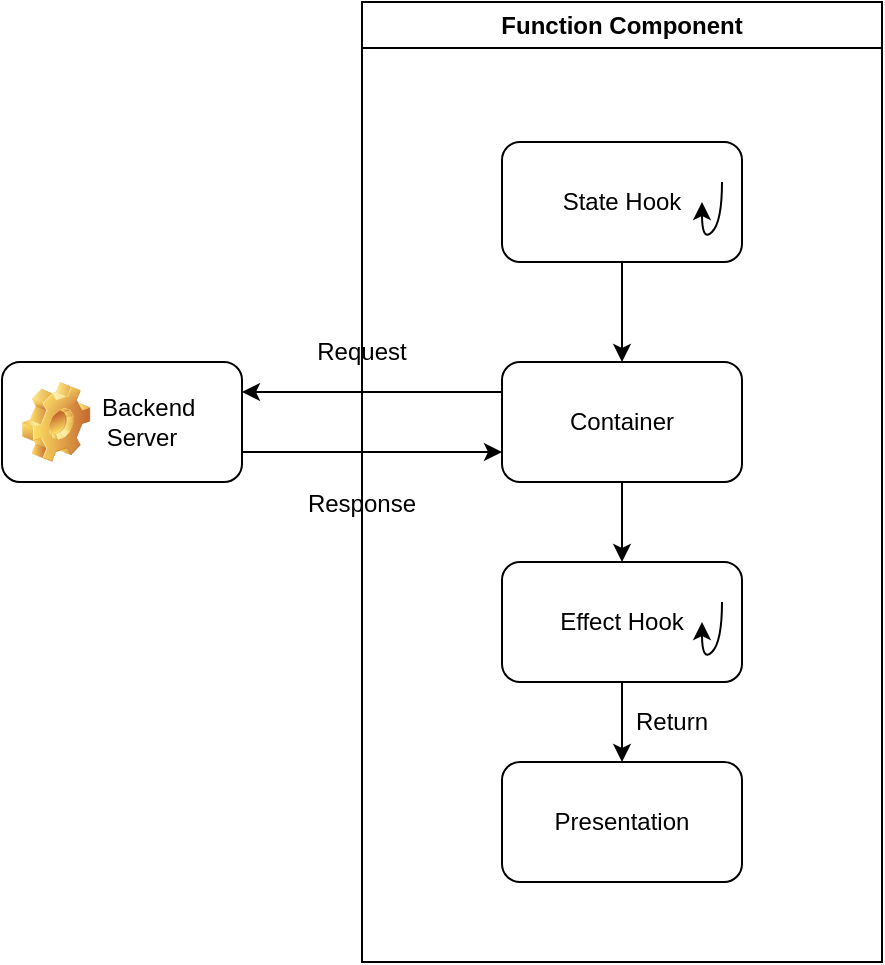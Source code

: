 <mxfile version="24.0.2" type="device">
  <diagram name="Page-1" id="YUlN44A9gg_cxiwzPX0Z">
    <mxGraphModel dx="1235" dy="716" grid="1" gridSize="10" guides="1" tooltips="1" connect="1" arrows="1" fold="1" page="1" pageScale="1" pageWidth="850" pageHeight="1100" math="0" shadow="0">
      <root>
        <mxCell id="0" />
        <mxCell id="1" parent="0" />
        <mxCell id="lnb0aBH8O5DxswNknv1L-1" value="Function Component" style="swimlane;whiteSpace=wrap;html=1;" vertex="1" parent="1">
          <mxGeometry x="320" y="220" width="260" height="480" as="geometry" />
        </mxCell>
        <mxCell id="lnb0aBH8O5DxswNknv1L-26" style="edgeStyle=orthogonalEdgeStyle;rounded=0;orthogonalLoop=1;jettySize=auto;html=1;entryX=0.5;entryY=0;entryDx=0;entryDy=0;" edge="1" parent="lnb0aBH8O5DxswNknv1L-1" source="lnb0aBH8O5DxswNknv1L-4" target="lnb0aBH8O5DxswNknv1L-5">
          <mxGeometry relative="1" as="geometry" />
        </mxCell>
        <mxCell id="lnb0aBH8O5DxswNknv1L-4" value="State Hook" style="rounded=1;whiteSpace=wrap;html=1;shadow=0;textShadow=0;glass=0;" vertex="1" parent="lnb0aBH8O5DxswNknv1L-1">
          <mxGeometry x="70" y="70" width="120" height="60" as="geometry" />
        </mxCell>
        <mxCell id="lnb0aBH8O5DxswNknv1L-27" style="edgeStyle=orthogonalEdgeStyle;rounded=0;orthogonalLoop=1;jettySize=auto;html=1;entryX=0.5;entryY=0;entryDx=0;entryDy=0;" edge="1" parent="lnb0aBH8O5DxswNknv1L-1" source="lnb0aBH8O5DxswNknv1L-5" target="lnb0aBH8O5DxswNknv1L-18">
          <mxGeometry relative="1" as="geometry" />
        </mxCell>
        <mxCell id="lnb0aBH8O5DxswNknv1L-5" value="Container" style="rounded=1;whiteSpace=wrap;html=1;" vertex="1" parent="lnb0aBH8O5DxswNknv1L-1">
          <mxGeometry x="70" y="180" width="120" height="60" as="geometry" />
        </mxCell>
        <mxCell id="lnb0aBH8O5DxswNknv1L-12" value="Presentation" style="rounded=1;whiteSpace=wrap;html=1;" vertex="1" parent="lnb0aBH8O5DxswNknv1L-1">
          <mxGeometry x="70" y="380" width="120" height="60" as="geometry" />
        </mxCell>
        <mxCell id="lnb0aBH8O5DxswNknv1L-17" value="" style="curved=1;endArrow=classic;html=1;rounded=0;startSize=6;" edge="1" parent="lnb0aBH8O5DxswNknv1L-1">
          <mxGeometry width="50" height="50" relative="1" as="geometry">
            <mxPoint x="180" y="90" as="sourcePoint" />
            <mxPoint x="170" y="100" as="targetPoint" />
            <Array as="points">
              <mxPoint x="180" y="110" />
              <mxPoint x="170" y="120" />
            </Array>
          </mxGeometry>
        </mxCell>
        <mxCell id="lnb0aBH8O5DxswNknv1L-28" style="edgeStyle=orthogonalEdgeStyle;rounded=0;orthogonalLoop=1;jettySize=auto;html=1;entryX=0.5;entryY=0;entryDx=0;entryDy=0;" edge="1" parent="lnb0aBH8O5DxswNknv1L-1" source="lnb0aBH8O5DxswNknv1L-18" target="lnb0aBH8O5DxswNknv1L-12">
          <mxGeometry relative="1" as="geometry" />
        </mxCell>
        <mxCell id="lnb0aBH8O5DxswNknv1L-18" value="Effect Hook" style="rounded=1;whiteSpace=wrap;html=1;shadow=0;textShadow=0;glass=0;" vertex="1" parent="lnb0aBH8O5DxswNknv1L-1">
          <mxGeometry x="70" y="280" width="120" height="60" as="geometry" />
        </mxCell>
        <mxCell id="lnb0aBH8O5DxswNknv1L-23" value="" style="curved=1;endArrow=classic;html=1;rounded=0;startSize=6;" edge="1" parent="lnb0aBH8O5DxswNknv1L-1">
          <mxGeometry width="50" height="50" relative="1" as="geometry">
            <mxPoint x="180" y="300" as="sourcePoint" />
            <mxPoint x="170" y="310" as="targetPoint" />
            <Array as="points">
              <mxPoint x="180" y="320" />
              <mxPoint x="170" y="330" />
            </Array>
          </mxGeometry>
        </mxCell>
        <mxCell id="lnb0aBH8O5DxswNknv1L-29" value="Return" style="text;html=1;align=center;verticalAlign=middle;whiteSpace=wrap;rounded=0;" vertex="1" parent="lnb0aBH8O5DxswNknv1L-1">
          <mxGeometry x="130" y="350" width="50" height="20" as="geometry" />
        </mxCell>
        <mxCell id="lnb0aBH8O5DxswNknv1L-10" value="Request" style="text;html=1;align=center;verticalAlign=middle;whiteSpace=wrap;rounded=0;" vertex="1" parent="lnb0aBH8O5DxswNknv1L-1">
          <mxGeometry x="-30" y="160" width="60" height="30" as="geometry" />
        </mxCell>
        <mxCell id="lnb0aBH8O5DxswNknv1L-11" value="Response" style="text;html=1;align=center;verticalAlign=middle;whiteSpace=wrap;rounded=0;" vertex="1" parent="lnb0aBH8O5DxswNknv1L-1">
          <mxGeometry x="-30" y="236" width="60" height="30" as="geometry" />
        </mxCell>
        <mxCell id="lnb0aBH8O5DxswNknv1L-35" style="edgeStyle=orthogonalEdgeStyle;rounded=0;orthogonalLoop=1;jettySize=auto;html=1;exitX=1;exitY=0.75;exitDx=0;exitDy=0;entryX=0;entryY=0.75;entryDx=0;entryDy=0;" edge="1" parent="1" source="lnb0aBH8O5DxswNknv1L-25" target="lnb0aBH8O5DxswNknv1L-5">
          <mxGeometry relative="1" as="geometry" />
        </mxCell>
        <mxCell id="lnb0aBH8O5DxswNknv1L-25" value="&lt;span style=&quot;white-space: pre;&quot;&gt;&#x9;&lt;/span&gt;Backend &lt;br&gt;&amp;nbsp; &amp;nbsp; &amp;nbsp; Server" style="rounded=1;whiteSpace=wrap;html=1;" vertex="1" parent="1">
          <mxGeometry x="140" y="400" width="120" height="60" as="geometry" />
        </mxCell>
        <mxCell id="lnb0aBH8O5DxswNknv1L-34" style="edgeStyle=orthogonalEdgeStyle;rounded=0;orthogonalLoop=1;jettySize=auto;html=1;exitX=0;exitY=0.25;exitDx=0;exitDy=0;entryX=1;entryY=0.25;entryDx=0;entryDy=0;" edge="1" parent="1" source="lnb0aBH8O5DxswNknv1L-5" target="lnb0aBH8O5DxswNknv1L-25">
          <mxGeometry relative="1" as="geometry" />
        </mxCell>
        <mxCell id="lnb0aBH8O5DxswNknv1L-36" value="" style="shape=image;html=1;verticalLabelPosition=bottom;verticalAlign=top;imageAspect=1;aspect=fixed;image=img/clipart/Gear_128x128.png" vertex="1" parent="1">
          <mxGeometry x="150" y="410" width="34.1" height="40" as="geometry" />
        </mxCell>
      </root>
    </mxGraphModel>
  </diagram>
</mxfile>

